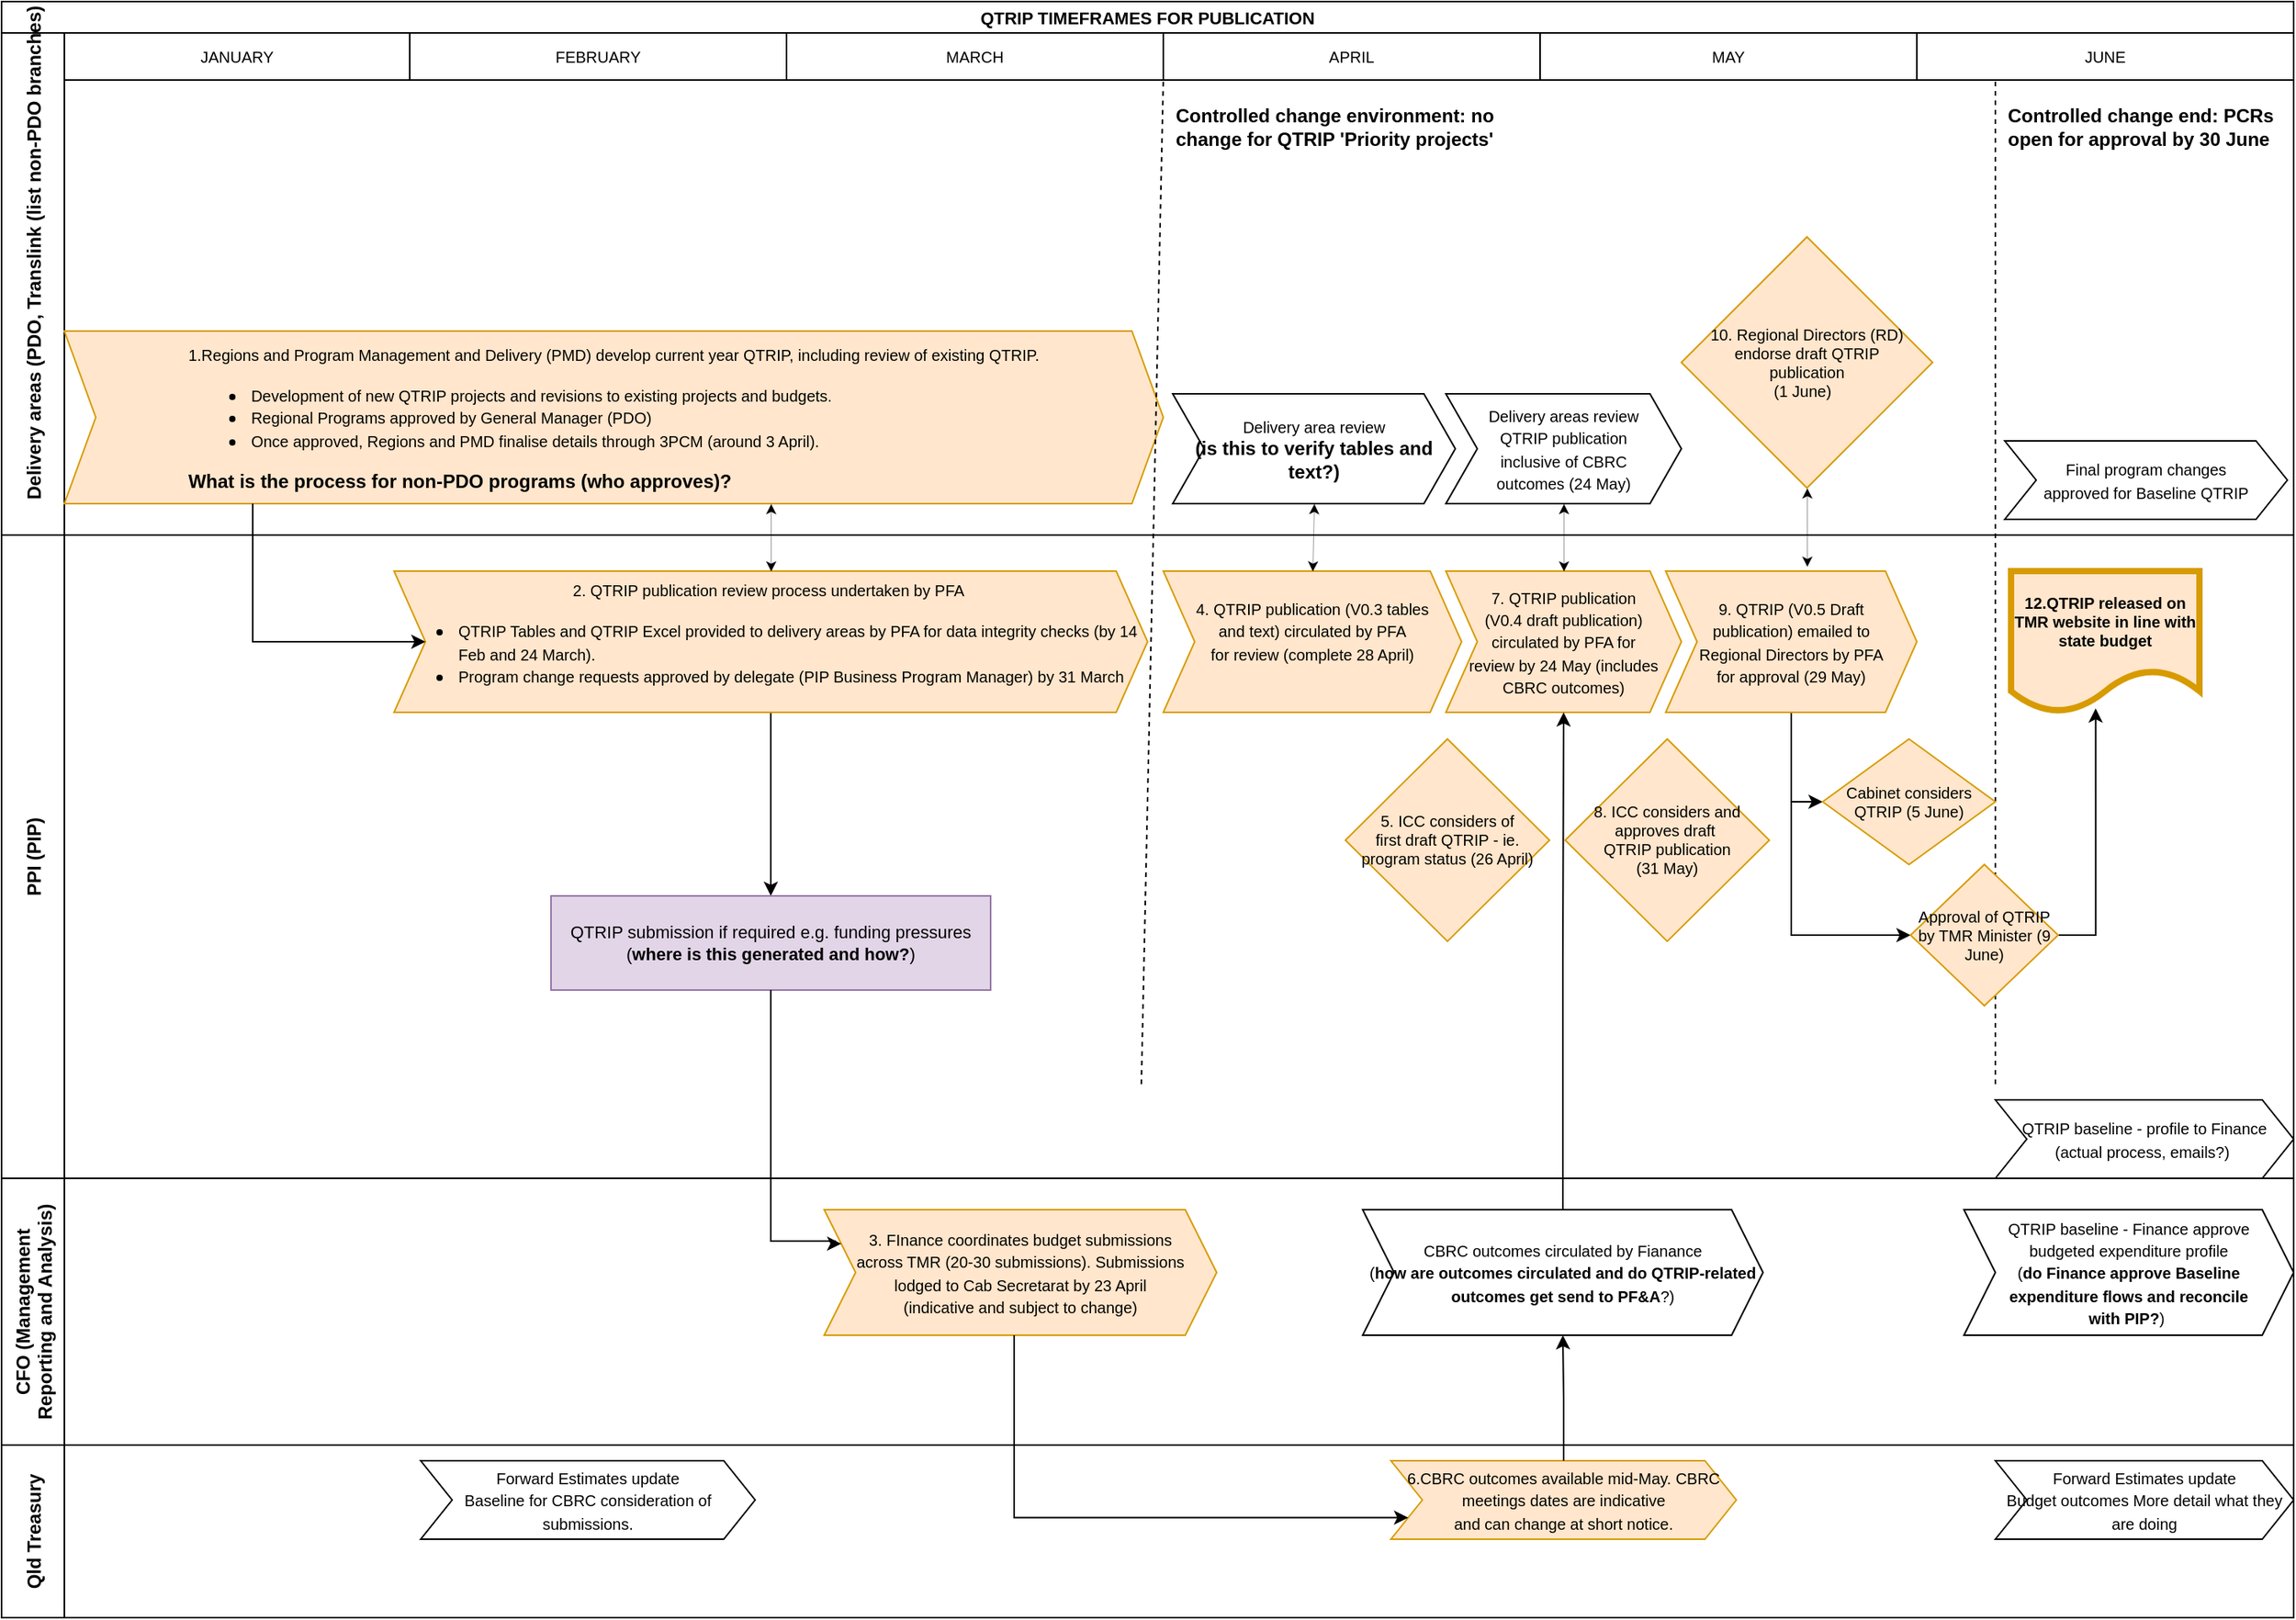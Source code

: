 <mxfile version="20.6.0" type="github" pages="3">
  <diagram id="lmJK-2yLrPPL_k1sbxFB" name="QTRIP">
    <mxGraphModel dx="1814" dy="866" grid="1" gridSize="10" guides="1" tooltips="1" connect="1" arrows="1" fold="1" page="1" pageScale="1" pageWidth="1654" pageHeight="1169" math="0" shadow="0">
      <root>
        <mxCell id="0" />
        <mxCell id="1" parent="0" />
        <mxCell id="1NMxPis9Ar9ZYOywmdkB-1" value="QTRIP TIMEFRAMES FOR PUBLICATION" style="swimlane;childLayout=stackLayout;resizeParent=1;resizeParentMax=0;horizontal=1;startSize=20;horizontalStack=0;fontSize=11;" parent="1" vertex="1">
          <mxGeometry x="124" y="100" width="1460" height="1030" as="geometry" />
        </mxCell>
        <mxCell id="1NMxPis9Ar9ZYOywmdkB-2" value="            Delivery areas (PDO, Translink (list non-PDO branches)" style="swimlane;startSize=40;horizontal=0;" parent="1NMxPis9Ar9ZYOywmdkB-1" vertex="1">
          <mxGeometry y="20" width="1460" height="320" as="geometry" />
        </mxCell>
        <mxCell id="1NMxPis9Ar9ZYOywmdkB-7" value="&lt;font style=&quot;font-size: 10px;&quot;&gt;Final program changes&lt;br&gt;approved for Baseline QTRIP&lt;/font&gt;" style="shape=step;perimeter=stepPerimeter;whiteSpace=wrap;html=1;fixedSize=1;" parent="1NMxPis9Ar9ZYOywmdkB-2" vertex="1">
          <mxGeometry x="1276" y="260" width="180" height="50" as="geometry" />
        </mxCell>
        <mxCell id="1NMxPis9Ar9ZYOywmdkB-36" value="JANUARY" style="rounded=0;whiteSpace=wrap;html=1;fontSize=10;" parent="1NMxPis9Ar9ZYOywmdkB-2" vertex="1">
          <mxGeometry x="40" width="220" height="30" as="geometry" />
        </mxCell>
        <mxCell id="1NMxPis9Ar9ZYOywmdkB-37" value="FEBRUARY" style="rounded=0;whiteSpace=wrap;html=1;fontSize=10;" parent="1NMxPis9Ar9ZYOywmdkB-2" vertex="1">
          <mxGeometry x="260" width="240" height="30" as="geometry" />
        </mxCell>
        <mxCell id="1NMxPis9Ar9ZYOywmdkB-38" value="MARCH" style="rounded=0;whiteSpace=wrap;html=1;fontSize=10;" parent="1NMxPis9Ar9ZYOywmdkB-2" vertex="1">
          <mxGeometry x="500" width="240" height="30" as="geometry" />
        </mxCell>
        <mxCell id="1NMxPis9Ar9ZYOywmdkB-39" value="APRIL" style="rounded=0;whiteSpace=wrap;html=1;fontSize=10;" parent="1NMxPis9Ar9ZYOywmdkB-2" vertex="1">
          <mxGeometry x="740" width="240" height="30" as="geometry" />
        </mxCell>
        <mxCell id="1NMxPis9Ar9ZYOywmdkB-40" value="MAY" style="rounded=0;whiteSpace=wrap;html=1;fontSize=10;" parent="1NMxPis9Ar9ZYOywmdkB-2" vertex="1">
          <mxGeometry x="980" width="240" height="30" as="geometry" />
        </mxCell>
        <mxCell id="1NMxPis9Ar9ZYOywmdkB-41" value="JUNE" style="rounded=0;whiteSpace=wrap;html=1;fontSize=10;" parent="1NMxPis9Ar9ZYOywmdkB-2" vertex="1">
          <mxGeometry x="1220" width="240" height="30" as="geometry" />
        </mxCell>
        <mxCell id="1NMxPis9Ar9ZYOywmdkB-46" value="10. Regional Directors (RD) endorse draft QTRIP&lt;br&gt;publication&lt;br&gt;(1 June)&amp;nbsp;&amp;nbsp;" style="rhombus;whiteSpace=wrap;html=1;fontSize=10;fillColor=#ffe6cc;strokeColor=#d79b00;" parent="1NMxPis9Ar9ZYOywmdkB-2" vertex="1">
          <mxGeometry x="1070" y="130" width="160" height="160" as="geometry" />
        </mxCell>
        <mxCell id="1NMxPis9Ar9ZYOywmdkB-76" value="&lt;span style=&quot;font-size: 10px;&quot;&gt;Delivery area review&lt;br&gt;&lt;/span&gt;&lt;b&gt;(is this to verify tables and text?)&lt;/b&gt;" style="shape=step;perimeter=stepPerimeter;whiteSpace=wrap;html=1;fixedSize=1;" parent="1NMxPis9Ar9ZYOywmdkB-2" vertex="1">
          <mxGeometry x="746" y="230" width="180" height="70" as="geometry" />
        </mxCell>
        <mxCell id="1NMxPis9Ar9ZYOywmdkB-80" value="&lt;span style=&quot;font-size: 10px;&quot;&gt;Delivery areas review&lt;br&gt;QTRIP publication&lt;br&gt;inclusive of CBRC&lt;br&gt;outcomes (24 May)&lt;/span&gt;" style="shape=step;perimeter=stepPerimeter;whiteSpace=wrap;html=1;fixedSize=1;" parent="1NMxPis9Ar9ZYOywmdkB-2" vertex="1">
          <mxGeometry x="920" y="230" width="150" height="70" as="geometry" />
        </mxCell>
        <mxCell id="1NMxPis9Ar9ZYOywmdkB-85" value="" style="endArrow=none;dashed=1;html=1;rounded=0;strokeWidth=1;fontSize=10;endSize=6;entryX=0;entryY=1;entryDx=0;entryDy=0;" parent="1NMxPis9Ar9ZYOywmdkB-2" edge="1">
          <mxGeometry width="50" height="50" relative="1" as="geometry">
            <mxPoint x="1270" y="670" as="sourcePoint" />
            <mxPoint x="1270" y="30" as="targetPoint" />
          </mxGeometry>
        </mxCell>
        <mxCell id="1NMxPis9Ar9ZYOywmdkB-98" value="Controlled change environment: no change for QTRIP &#39;Priority projects&#39;" style="text;html=1;strokeColor=none;fillColor=none;align=left;verticalAlign=middle;whiteSpace=wrap;rounded=0;fontSize=12;fontStyle=1" parent="1NMxPis9Ar9ZYOywmdkB-2" vertex="1">
          <mxGeometry x="746" y="40" width="214" height="40" as="geometry" />
        </mxCell>
        <mxCell id="1NMxPis9Ar9ZYOywmdkB-100" value="Controlled change end: PCRs open for approval by 30 June" style="text;html=1;strokeColor=none;fillColor=none;align=left;verticalAlign=middle;whiteSpace=wrap;rounded=0;fontSize=12;fontStyle=1" parent="1NMxPis9Ar9ZYOywmdkB-2" vertex="1">
          <mxGeometry x="1276" y="40" width="174" height="40" as="geometry" />
        </mxCell>
        <mxCell id="oTxpOXQzTmKI59_1Gvsa-10" value="&lt;span style=&quot;font-size: 10px;&quot;&gt;1.&lt;/span&gt;&lt;span style=&quot;font-size: 10px;&quot;&gt;Regions and Program Management and Delivery (PMD) d&lt;/span&gt;&lt;span style=&quot;font-size: 10px;&quot;&gt;evelop current year QTRIP, including&amp;nbsp;review of existing QTRIP.&lt;br&gt;&lt;/span&gt;&lt;div style=&quot;text-align: left;&quot;&gt;&lt;ul&gt;&lt;li&gt;&lt;span style=&quot;font-size: 10px;&quot;&gt;Development of new QTRIP projects and revisions to existing projects and budgets.&lt;/span&gt;&lt;/li&gt;&lt;li&gt;&lt;span style=&quot;font-size: 10px;&quot;&gt;Regional Programs approved by General Manager (PDO)&amp;nbsp;&lt;/span&gt;&lt;/li&gt;&lt;li&gt;&lt;span style=&quot;font-size: 10px;&quot;&gt;Once approved, Regions and PMD finalise details through 3PCM (around 3 April).&lt;/span&gt;&lt;/li&gt;&lt;/ul&gt;&lt;div&gt;&lt;b&gt;What is the process for non-PDO programs (who approves)?&lt;/b&gt;&lt;/div&gt;&lt;/div&gt;" style="shape=step;perimeter=stepPerimeter;whiteSpace=wrap;html=1;fixedSize=1;fillColor=#ffe6cc;strokeColor=#d79b00;" parent="1NMxPis9Ar9ZYOywmdkB-2" vertex="1">
          <mxGeometry x="40" y="190" width="700" height="110" as="geometry" />
        </mxCell>
        <mxCell id="1NMxPis9Ar9ZYOywmdkB-53" value="" style="endArrow=classic;startArrow=classic;html=1;rounded=0;strokeWidth=0.2;fontSize=10;endSize=6;entryX=0.5;entryY=1;entryDx=0;entryDy=0;" parent="1NMxPis9Ar9ZYOywmdkB-1" target="1NMxPis9Ar9ZYOywmdkB-46" edge="1">
          <mxGeometry width="50" height="50" relative="1" as="geometry">
            <mxPoint x="1150" y="360" as="sourcePoint" />
            <mxPoint x="1163" y="350" as="targetPoint" />
          </mxGeometry>
        </mxCell>
        <mxCell id="1NMxPis9Ar9ZYOywmdkB-3" value="PPI (PIP)" style="swimlane;startSize=40;horizontal=0;" parent="1NMxPis9Ar9ZYOywmdkB-1" vertex="1">
          <mxGeometry y="340" width="1460" height="410" as="geometry" />
        </mxCell>
        <mxCell id="1NMxPis9Ar9ZYOywmdkB-8" value="&lt;span style=&quot;font-size: 10px;&quot;&gt;QTRIP baseline - profile to Finance (actual process, emails?)&amp;nbsp;&lt;/span&gt;" style="shape=step;perimeter=stepPerimeter;whiteSpace=wrap;html=1;fixedSize=1;" parent="1NMxPis9Ar9ZYOywmdkB-3" vertex="1">
          <mxGeometry x="1270" y="360" width="190" height="50" as="geometry" />
        </mxCell>
        <mxCell id="1NMxPis9Ar9ZYOywmdkB-16" value="12.QTRIP released on TMR website in line with state budget" style="shape=document;whiteSpace=wrap;html=1;boundedLbl=1;fontSize=10;fillColor=#ffe6cc;strokeColor=#d79b00;fontStyle=1;strokeWidth=4;" parent="1NMxPis9Ar9ZYOywmdkB-3" vertex="1">
          <mxGeometry x="1280" y="23" width="120" height="90" as="geometry" />
        </mxCell>
        <mxCell id="1NMxPis9Ar9ZYOywmdkB-19" value="&lt;span style=&quot;font-size: 10px;&quot;&gt;7. QTRIP publication&lt;br&gt;(&lt;/span&gt;&lt;span style=&quot;font-size: 10px;&quot;&gt;V0.4 draft publication)&lt;/span&gt;&lt;span style=&quot;font-size: 10px;&quot;&gt;&lt;br&gt;circulated by PFA for&lt;br&gt;review by 24 May (includes CBRC outcomes)&lt;br&gt;&lt;/span&gt;" style="shape=step;perimeter=stepPerimeter;whiteSpace=wrap;html=1;fixedSize=1;fillColor=#ffe6cc;strokeColor=#d79b00;" parent="1NMxPis9Ar9ZYOywmdkB-3" vertex="1">
          <mxGeometry x="920" y="23" width="150" height="90" as="geometry" />
        </mxCell>
        <mxCell id="oTxpOXQzTmKI59_1Gvsa-21" style="edgeStyle=orthogonalEdgeStyle;rounded=0;orthogonalLoop=1;jettySize=auto;html=1;entryX=0;entryY=0.5;entryDx=0;entryDy=0;strokeWidth=1;fontFamily=Helvetica;fontSize=10;fontColor=#000000;" parent="1NMxPis9Ar9ZYOywmdkB-3" source="1NMxPis9Ar9ZYOywmdkB-50" target="1NMxPis9Ar9ZYOywmdkB-81" edge="1">
          <mxGeometry relative="1" as="geometry" />
        </mxCell>
        <mxCell id="UMWtJVkDgTL3G8nmxIHJ-2" style="edgeStyle=orthogonalEdgeStyle;rounded=0;orthogonalLoop=1;jettySize=auto;html=1;entryX=0;entryY=0.5;entryDx=0;entryDy=0;" edge="1" parent="1NMxPis9Ar9ZYOywmdkB-3" source="1NMxPis9Ar9ZYOywmdkB-50" target="UMWtJVkDgTL3G8nmxIHJ-1">
          <mxGeometry relative="1" as="geometry" />
        </mxCell>
        <mxCell id="1NMxPis9Ar9ZYOywmdkB-50" value="&lt;span style=&quot;font-size: 10px;&quot;&gt;9. QTRIP (V0.5 Draft&lt;br&gt;publication) emailed to&lt;br&gt;Regional Directors by PFA&lt;br&gt;for approval (29 May)&lt;br&gt;&lt;/span&gt;" style="shape=step;perimeter=stepPerimeter;whiteSpace=wrap;html=1;fixedSize=1;fillColor=#ffe6cc;strokeColor=#d79b00;" parent="1NMxPis9Ar9ZYOywmdkB-3" vertex="1">
          <mxGeometry x="1060" y="23" width="160" height="90" as="geometry" />
        </mxCell>
        <mxCell id="1NMxPis9Ar9ZYOywmdkB-52" value="8. ICC considers and approves draft&amp;nbsp;&lt;br&gt;QTRIP publication&lt;br&gt;(31 May)" style="rhombus;whiteSpace=wrap;html=1;fontSize=10;fillColor=#ffe6cc;strokeColor=#d79b00;" parent="1NMxPis9Ar9ZYOywmdkB-3" vertex="1">
          <mxGeometry x="996" y="130" width="130" height="128.92" as="geometry" />
        </mxCell>
        <mxCell id="1NMxPis9Ar9ZYOywmdkB-68" value="&lt;span style=&quot;font-size: 10px;&quot;&gt;4. QTRIP publication&amp;nbsp;&lt;/span&gt;&lt;span style=&quot;font-size: 10px;&quot;&gt;(V0.3 tables&lt;br&gt;and text)&amp;nbsp;&lt;/span&gt;&lt;span style=&quot;font-size: 10px;&quot;&gt;circulated&amp;nbsp;&lt;/span&gt;&lt;span style=&quot;font-size: 10px;&quot;&gt;by PFA&lt;/span&gt;&lt;span style=&quot;font-size: 10px;&quot;&gt;&lt;br&gt;for review (complete 28 April)&lt;br&gt;&lt;br&gt;&lt;/span&gt;" style="shape=step;perimeter=stepPerimeter;whiteSpace=wrap;html=1;fixedSize=1;fillColor=#ffe6cc;strokeColor=#d79b00;" parent="1NMxPis9Ar9ZYOywmdkB-3" vertex="1">
          <mxGeometry x="740" y="23" width="190" height="90" as="geometry" />
        </mxCell>
        <mxCell id="1NMxPis9Ar9ZYOywmdkB-69" value="5. ICC considers of&lt;br&gt;first draft QTRIP - ie. program status (26 April)" style="rhombus;whiteSpace=wrap;html=1;fontSize=10;fillColor=#ffe6cc;strokeColor=#d79b00;" parent="1NMxPis9Ar9ZYOywmdkB-3" vertex="1">
          <mxGeometry x="856" y="130" width="130" height="128.92" as="geometry" />
        </mxCell>
        <mxCell id="wJCfLTcxVVwtHicSg1OE-2" style="edgeStyle=orthogonalEdgeStyle;rounded=0;orthogonalLoop=1;jettySize=auto;html=1;" parent="1NMxPis9Ar9ZYOywmdkB-3" source="1NMxPis9Ar9ZYOywmdkB-75" target="wJCfLTcxVVwtHicSg1OE-1" edge="1">
          <mxGeometry relative="1" as="geometry" />
        </mxCell>
        <mxCell id="1NMxPis9Ar9ZYOywmdkB-75" value="&lt;span style=&quot;font-size: 10px;&quot;&gt;2. QTRIP publication review process undertaken by PFA&amp;nbsp;&lt;/span&gt;&lt;br&gt;&lt;div style=&quot;text-align: left;&quot;&gt;&lt;ul&gt;&lt;li&gt;&lt;span style=&quot;font-size: 10px;&quot;&gt;QTRIP Tables and QTRIP Excel provided to delivery areas by PFA for data integrity checks (by 14 Feb and 24 March).&lt;/span&gt;&lt;/li&gt;&lt;li&gt;&lt;span style=&quot;font-size: 10px;&quot;&gt;Program&amp;nbsp;change requests approved by delegate (PIP Business Program Manager) by 31 March&amp;nbsp;&lt;/span&gt;&lt;/li&gt;&lt;/ul&gt;&lt;/div&gt;" style="shape=step;perimeter=stepPerimeter;whiteSpace=wrap;html=1;fixedSize=1;fillColor=#ffe6cc;strokeColor=#d79b00;" parent="1NMxPis9Ar9ZYOywmdkB-3" vertex="1">
          <mxGeometry x="250" y="23" width="480" height="90" as="geometry" />
        </mxCell>
        <mxCell id="1NMxPis9Ar9ZYOywmdkB-81" value="Cabinet considers QTRIP (5 June)" style="rhombus;whiteSpace=wrap;html=1;fontSize=10;fillColor=#ffe6cc;strokeColor=#d79b00;" parent="1NMxPis9Ar9ZYOywmdkB-3" vertex="1">
          <mxGeometry x="1160" y="130" width="110" height="80" as="geometry" />
        </mxCell>
        <mxCell id="wJCfLTcxVVwtHicSg1OE-1" value="QTRIP submission if required e.g. funding pressures (&lt;b style=&quot;font-size: 11px;&quot;&gt;where is this generated and how?&lt;/b&gt;)" style="rounded=0;whiteSpace=wrap;html=1;fillColor=#e1d5e7;strokeColor=#9673a6;fontSize=11;" parent="1NMxPis9Ar9ZYOywmdkB-3" vertex="1">
          <mxGeometry x="350" y="230" width="280" height="60" as="geometry" />
        </mxCell>
        <mxCell id="UMWtJVkDgTL3G8nmxIHJ-10" style="edgeStyle=orthogonalEdgeStyle;rounded=0;orthogonalLoop=1;jettySize=auto;html=1;entryX=0.449;entryY=0.972;entryDx=0;entryDy=0;entryPerimeter=0;" edge="1" parent="1NMxPis9Ar9ZYOywmdkB-3" source="UMWtJVkDgTL3G8nmxIHJ-1" target="1NMxPis9Ar9ZYOywmdkB-16">
          <mxGeometry relative="1" as="geometry">
            <Array as="points">
              <mxPoint x="1334" y="255" />
            </Array>
          </mxGeometry>
        </mxCell>
        <mxCell id="UMWtJVkDgTL3G8nmxIHJ-1" value="Approval of QTRIP by TMR Minister (9 June)" style="rhombus;whiteSpace=wrap;html=1;fontSize=10;fillColor=#ffe6cc;strokeColor=#d79b00;" vertex="1" parent="1NMxPis9Ar9ZYOywmdkB-3">
          <mxGeometry x="1216" y="210" width="94" height="90" as="geometry" />
        </mxCell>
        <mxCell id="1NMxPis9Ar9ZYOywmdkB-4" value="CFO (Management&#xa;Reporting and Analysis)" style="swimlane;startSize=40;horizontal=0;" parent="1NMxPis9Ar9ZYOywmdkB-1" vertex="1">
          <mxGeometry y="750" width="1460" height="170" as="geometry" />
        </mxCell>
        <mxCell id="1NMxPis9Ar9ZYOywmdkB-10" value="&lt;font style=&quot;font-size: 10px;&quot;&gt;QTRIP baseline - Finance approve&lt;br&gt;budgeted expenditure profile&lt;br&gt;(&lt;b&gt;do Finance approve Baseline&lt;br&gt;expenditure flows and reconcile&lt;br&gt;with PIP?&lt;/b&gt;)&amp;nbsp;&lt;/font&gt;" style="shape=step;perimeter=stepPerimeter;whiteSpace=wrap;html=1;fixedSize=1;" parent="1NMxPis9Ar9ZYOywmdkB-4" vertex="1">
          <mxGeometry x="1250" y="20" width="210" height="80" as="geometry" />
        </mxCell>
        <mxCell id="1NMxPis9Ar9ZYOywmdkB-60" value="&lt;span style=&quot;font-size: 10px;&quot;&gt;CBRC outcomes circulated by Fianance&lt;br&gt;(&lt;b&gt;how are outcomes circulated and do QTRIP-related outcomes get send to PF&amp;amp;A&lt;/b&gt;?)&lt;br&gt;&lt;/span&gt;" style="shape=step;perimeter=stepPerimeter;whiteSpace=wrap;html=1;fixedSize=1;" parent="1NMxPis9Ar9ZYOywmdkB-4" vertex="1">
          <mxGeometry x="867" y="20" width="255" height="80" as="geometry" />
        </mxCell>
        <mxCell id="1NMxPis9Ar9ZYOywmdkB-73" value="&lt;span style=&quot;font-size: 10px;&quot;&gt;3. FInance coordinates budget submissions&lt;br&gt;across TMR (20-30 submissions). Submissions&lt;br&gt;lodged to Cab Secretarat by 23 April&lt;br&gt;(indicative and subject to change)&lt;br&gt;&lt;/span&gt;" style="shape=step;perimeter=stepPerimeter;whiteSpace=wrap;html=1;fixedSize=1;fillColor=#ffe6cc;strokeColor=#d79b00;" parent="1NMxPis9Ar9ZYOywmdkB-4" vertex="1">
          <mxGeometry x="524" y="20" width="250" height="80" as="geometry" />
        </mxCell>
        <mxCell id="1NMxPis9Ar9ZYOywmdkB-5" value="Qld Treasury" style="swimlane;startSize=40;horizontal=0;" parent="1NMxPis9Ar9ZYOywmdkB-1" vertex="1">
          <mxGeometry y="920" width="1460" height="110" as="geometry" />
        </mxCell>
        <mxCell id="oTxpOXQzTmKI59_1Gvsa-1" value="&lt;span style=&quot;font-size: 10px;&quot;&gt;Forward Estim&lt;/span&gt;&lt;font style=&quot;font-size: 10px;&quot;&gt;ates update&lt;br&gt;&lt;span style=&quot;text-align: left; background-color: rgb(255, 255, 255);&quot;&gt;Baseline for CBRC consideration of submissions.&lt;/span&gt;&lt;/font&gt;&lt;span style=&quot;font-size: 10px;&quot;&gt;&lt;br&gt;&lt;/span&gt;" style="shape=step;perimeter=stepPerimeter;whiteSpace=wrap;html=1;fixedSize=1;" parent="1NMxPis9Ar9ZYOywmdkB-5" vertex="1">
          <mxGeometry x="267" y="10" width="213" height="50" as="geometry" />
        </mxCell>
        <mxCell id="oTxpOXQzTmKI59_1Gvsa-2" value="&lt;span style=&quot;font-size: 10px;&quot;&gt;6.CBRC outcomes available mid-May. CBRC meetings dates are indicative&lt;br&gt;and can change at short notice.&lt;/span&gt;" style="shape=step;perimeter=stepPerimeter;whiteSpace=wrap;html=1;fixedSize=1;fillColor=#ffe6cc;strokeColor=#d79b00;" parent="1NMxPis9Ar9ZYOywmdkB-5" vertex="1">
          <mxGeometry x="885" y="10" width="220" height="50" as="geometry" />
        </mxCell>
        <mxCell id="oTxpOXQzTmKI59_1Gvsa-6" value="&lt;span style=&quot;font-size: 10px;&quot;&gt;Forward Estim&lt;/span&gt;&lt;font style=&quot;font-size: 10px;&quot;&gt;ates update&lt;br&gt;&lt;/font&gt;&lt;span style=&quot;font-size: 10px;&quot;&gt;Budget outcomes&amp;nbsp;&lt;/span&gt;&lt;span style=&quot;font-size: 10px;&quot;&gt;More detail what they are doing&lt;/span&gt;&lt;span style=&quot;font-size: 10px;&quot;&gt;&lt;br&gt;&lt;/span&gt;" style="shape=step;perimeter=stepPerimeter;whiteSpace=wrap;html=1;fixedSize=1;" parent="1NMxPis9Ar9ZYOywmdkB-5" vertex="1">
          <mxGeometry x="1270" y="10" width="190" height="50" as="geometry" />
        </mxCell>
        <mxCell id="1NMxPis9Ar9ZYOywmdkB-63" style="edgeStyle=orthogonalEdgeStyle;rounded=0;orthogonalLoop=1;jettySize=auto;html=1;strokeWidth=1;fontSize=10;endSize=6;entryX=0.5;entryY=1;entryDx=0;entryDy=0;" parent="1NMxPis9Ar9ZYOywmdkB-1" source="1NMxPis9Ar9ZYOywmdkB-60" target="1NMxPis9Ar9ZYOywmdkB-19" edge="1">
          <mxGeometry relative="1" as="geometry">
            <mxPoint x="975" y="469" as="targetPoint" />
          </mxGeometry>
        </mxCell>
        <mxCell id="1NMxPis9Ar9ZYOywmdkB-88" value="" style="endArrow=classic;startArrow=classic;html=1;rounded=0;strokeWidth=0.2;fontSize=10;endSize=6;entryX=0.5;entryY=1;entryDx=0;entryDy=0;exitX=0.5;exitY=0;exitDx=0;exitDy=0;" parent="1NMxPis9Ar9ZYOywmdkB-1" source="1NMxPis9Ar9ZYOywmdkB-75" edge="1">
          <mxGeometry width="50" height="50" relative="1" as="geometry">
            <mxPoint x="590" y="400" as="sourcePoint" />
            <mxPoint x="490" y="320" as="targetPoint" />
          </mxGeometry>
        </mxCell>
        <mxCell id="1NMxPis9Ar9ZYOywmdkB-89" value="" style="endArrow=classic;startArrow=classic;html=1;rounded=0;strokeWidth=0.2;fontSize=10;endSize=6;entryX=0.5;entryY=1;entryDx=0;entryDy=0;exitX=0.5;exitY=0;exitDx=0;exitDy=0;" parent="1NMxPis9Ar9ZYOywmdkB-1" source="1NMxPis9Ar9ZYOywmdkB-68" target="1NMxPis9Ar9ZYOywmdkB-76" edge="1">
          <mxGeometry width="50" height="50" relative="1" as="geometry">
            <mxPoint x="580" y="420" as="sourcePoint" />
            <mxPoint x="630" y="370" as="targetPoint" />
          </mxGeometry>
        </mxCell>
        <mxCell id="1NMxPis9Ar9ZYOywmdkB-90" value="" style="endArrow=classic;startArrow=classic;html=1;rounded=0;strokeWidth=0.2;fontSize=10;endSize=6;entryX=0.5;entryY=1;entryDx=0;entryDy=0;exitX=0.5;exitY=0;exitDx=0;exitDy=0;" parent="1NMxPis9Ar9ZYOywmdkB-1" source="1NMxPis9Ar9ZYOywmdkB-19" target="1NMxPis9Ar9ZYOywmdkB-80" edge="1">
          <mxGeometry width="50" height="50" relative="1" as="geometry">
            <mxPoint x="580" y="420" as="sourcePoint" />
            <mxPoint x="630" y="370" as="targetPoint" />
          </mxGeometry>
        </mxCell>
        <mxCell id="oTxpOXQzTmKI59_1Gvsa-8" style="edgeStyle=orthogonalEdgeStyle;rounded=0;orthogonalLoop=1;jettySize=auto;html=1;entryX=0;entryY=0.75;entryDx=0;entryDy=0;fontFamily=Helvetica;fontSize=10;fontColor=#000000;" parent="1NMxPis9Ar9ZYOywmdkB-1" source="1NMxPis9Ar9ZYOywmdkB-73" target="oTxpOXQzTmKI59_1Gvsa-2" edge="1">
          <mxGeometry relative="1" as="geometry">
            <Array as="points">
              <mxPoint x="645" y="966" />
            </Array>
          </mxGeometry>
        </mxCell>
        <mxCell id="oTxpOXQzTmKI59_1Gvsa-9" style="edgeStyle=orthogonalEdgeStyle;rounded=0;orthogonalLoop=1;jettySize=auto;html=1;entryX=0.5;entryY=1;entryDx=0;entryDy=0;fontFamily=Helvetica;fontSize=10;fontColor=#000000;" parent="1NMxPis9Ar9ZYOywmdkB-1" source="oTxpOXQzTmKI59_1Gvsa-2" target="1NMxPis9Ar9ZYOywmdkB-60" edge="1">
          <mxGeometry relative="1" as="geometry" />
        </mxCell>
        <mxCell id="oTxpOXQzTmKI59_1Gvsa-14" style="edgeStyle=orthogonalEdgeStyle;rounded=0;orthogonalLoop=1;jettySize=auto;html=1;entryX=0;entryY=0.5;entryDx=0;entryDy=0;fontFamily=Helvetica;fontSize=10;fontColor=#000000;" parent="1NMxPis9Ar9ZYOywmdkB-1" source="oTxpOXQzTmKI59_1Gvsa-10" target="1NMxPis9Ar9ZYOywmdkB-75" edge="1">
          <mxGeometry relative="1" as="geometry">
            <Array as="points">
              <mxPoint x="160" y="408" />
            </Array>
          </mxGeometry>
        </mxCell>
        <mxCell id="wJCfLTcxVVwtHicSg1OE-3" style="edgeStyle=orthogonalEdgeStyle;rounded=0;orthogonalLoop=1;jettySize=auto;html=1;entryX=0;entryY=0.25;entryDx=0;entryDy=0;" parent="1NMxPis9Ar9ZYOywmdkB-1" source="wJCfLTcxVVwtHicSg1OE-1" target="1NMxPis9Ar9ZYOywmdkB-73" edge="1">
          <mxGeometry relative="1" as="geometry">
            <Array as="points">
              <mxPoint x="490" y="790" />
              <mxPoint x="531" y="790" />
              <mxPoint x="531" y="792" />
            </Array>
          </mxGeometry>
        </mxCell>
        <mxCell id="1NMxPis9Ar9ZYOywmdkB-84" value="" style="endArrow=none;dashed=1;html=1;rounded=0;strokeWidth=1;fontSize=10;endSize=6;entryX=0;entryY=1;entryDx=0;entryDy=0;" parent="1" target="1NMxPis9Ar9ZYOywmdkB-39" edge="1">
          <mxGeometry width="50" height="50" relative="1" as="geometry">
            <mxPoint x="850" y="790" as="sourcePoint" />
            <mxPoint x="830" y="450" as="targetPoint" />
          </mxGeometry>
        </mxCell>
      </root>
    </mxGraphModel>
  </diagram>
  <diagram id="vq0Zf7JVb8oz-WsY0t5Z" name="Financial process">
    <mxGraphModel dx="1405" dy="838" grid="1" gridSize="10" guides="1" tooltips="1" connect="1" arrows="1" fold="1" page="1" pageScale="1" pageWidth="1654" pageHeight="1169" math="0" shadow="0">
      <root>
        <mxCell id="0" />
        <mxCell id="1" parent="0" />
        <mxCell id="NMHns9GoFDPjdKpNw9aY-1" value="TMR REVENUE AND FUNDING FLOWS" style="swimlane;childLayout=stackLayout;resizeParent=1;resizeParentMax=0;horizontal=1;startSize=20;horizontalStack=0;strokeWidth=1;" parent="1" vertex="1">
          <mxGeometry x="120" y="30" width="1250" height="720" as="geometry" />
        </mxCell>
        <mxCell id="kgao66b1QHwsTAKo6r0Z-43" style="edgeStyle=orthogonalEdgeStyle;rounded=0;orthogonalLoop=1;jettySize=auto;html=1;entryX=0.5;entryY=0;entryDx=0;entryDy=0;fontFamily=Helvetica;fontSize=12;" parent="NMHns9GoFDPjdKpNw9aY-1" source="kgao66b1QHwsTAKo6r0Z-7" target="kgao66b1QHwsTAKo6r0Z-9" edge="1">
          <mxGeometry relative="1" as="geometry" />
        </mxCell>
        <mxCell id="kgao66b1QHwsTAKo6r0Z-40" style="edgeStyle=orthogonalEdgeStyle;rounded=0;orthogonalLoop=1;jettySize=auto;html=1;entryX=0.5;entryY=0;entryDx=0;entryDy=0;fontFamily=Helvetica;fontSize=12;" parent="NMHns9GoFDPjdKpNw9aY-1" source="kgao66b1QHwsTAKo6r0Z-2" target="kgao66b1QHwsTAKo6r0Z-5" edge="1">
          <mxGeometry relative="1" as="geometry" />
        </mxCell>
        <mxCell id="NMHns9GoFDPjdKpNw9aY-2" value="Qld Government&#xa; (QT)" style="swimlane;startSize=40;horizontal=0;strokeWidth=1;" parent="NMHns9GoFDPjdKpNw9aY-1" vertex="1">
          <mxGeometry y="20" width="1250" height="240" as="geometry" />
        </mxCell>
        <mxCell id="kgao66b1QHwsTAKo6r0Z-2" value="Tridata forward&lt;br&gt;estimate update" style="shape=parallelogram;perimeter=parallelogramPerimeter;whiteSpace=wrap;html=1;fixedSize=1;strokeWidth=1;" parent="NMHns9GoFDPjdKpNw9aY-2" vertex="1">
          <mxGeometry x="640" y="170" width="160" height="60" as="geometry" />
        </mxCell>
        <mxCell id="kgao66b1QHwsTAKo6r0Z-29" value="" style="shape=curlyBracket;whiteSpace=wrap;html=1;rounded=1;flipH=1;strokeWidth=1;rotation=-180;" parent="NMHns9GoFDPjdKpNw9aY-2" vertex="1">
          <mxGeometry x="830" y="50" width="20" height="180" as="geometry" />
        </mxCell>
        <mxCell id="kgao66b1QHwsTAKo6r0Z-39" style="edgeStyle=orthogonalEdgeStyle;rounded=0;orthogonalLoop=1;jettySize=auto;html=1;entryX=0.5;entryY=0;entryDx=0;entryDy=0;fontFamily=Helvetica;fontSize=12;" parent="NMHns9GoFDPjdKpNw9aY-2" source="kgao66b1QHwsTAKo6r0Z-31" target="kgao66b1QHwsTAKo6r0Z-2" edge="1">
          <mxGeometry relative="1" as="geometry" />
        </mxCell>
        <mxCell id="kgao66b1QHwsTAKo6r0Z-31" value="CBRC&lt;br&gt;outcomes" style="rhombus;whiteSpace=wrap;html=1;strokeWidth=1;" parent="NMHns9GoFDPjdKpNw9aY-2" vertex="1">
          <mxGeometry x="655" y="40" width="130" height="100" as="geometry" />
        </mxCell>
        <mxCell id="kgao66b1QHwsTAKo6r0Z-33" value="&lt;ul&gt;&lt;li&gt;&lt;span&gt;Adjustments to departmental funding allocations can only be made by CBRC based on departmental submissions.&amp;nbsp;&lt;/span&gt;&lt;/li&gt;&lt;li&gt;&lt;span style=&quot;background-color: initial;&quot;&gt;All capital and operating funding adjustments are then&lt;br&gt;reflected in Tridata (&lt;/span&gt;Queensland Treasury&#39;s WoG budget and reporting system) during Forward Estimates (FE) updates.&lt;/li&gt;&lt;li&gt;&lt;span style=&quot;color: rgb(51, 51, 51); background-color: rgb(251, 251, 251);&quot;&gt;TMR has three major budget rounds each financial year that correlate to Queensland Treasury FE updates of July, October and February. These are referred to as budget versions 1, 2 and 3.&lt;/span&gt;&lt;/li&gt;&lt;/ul&gt;&lt;p class=&quot;MsoNormal&quot;&gt;&lt;/p&gt;" style="text;html=1;strokeColor=none;fillColor=none;align=left;verticalAlign=top;whiteSpace=wrap;rounded=0;strokeWidth=1;" parent="NMHns9GoFDPjdKpNw9aY-2" vertex="1">
          <mxGeometry x="830" y="50" width="360" height="170" as="geometry" />
        </mxCell>
        <mxCell id="kgao66b1QHwsTAKo6r0Z-53" value="Queensland Treasury &lt;br&gt;consolidated fund" style="shape=parallelogram;perimeter=parallelogramPerimeter;whiteSpace=wrap;html=1;fixedSize=1;strokeWidth=1;fontFamily=Helvetica;fontSize=12;" parent="NMHns9GoFDPjdKpNw9aY-2" vertex="1">
          <mxGeometry x="70" y="82.5" width="210" height="75" as="geometry" />
        </mxCell>
        <mxCell id="kgao66b1QHwsTAKo6r0Z-64" value="&lt;h1&gt;REVENUE FLOWS&lt;/h1&gt;" style="text;html=1;strokeColor=none;fillColor=none;spacing=5;spacingTop=-20;whiteSpace=wrap;overflow=hidden;rounded=0;strokeWidth=1;fontFamily=Helvetica;fontSize=12;" parent="NMHns9GoFDPjdKpNw9aY-2" vertex="1">
          <mxGeometry x="210" y="6" width="220" height="50" as="geometry" />
        </mxCell>
        <mxCell id="kgao66b1QHwsTAKo6r0Z-65" value="&lt;h1&gt;FUNDING FLOWS&lt;/h1&gt;" style="text;html=1;strokeColor=none;fillColor=none;spacing=5;spacingTop=-20;whiteSpace=wrap;overflow=hidden;rounded=0;strokeWidth=1;fontFamily=Helvetica;fontSize=12;" parent="NMHns9GoFDPjdKpNw9aY-2" vertex="1">
          <mxGeometry x="790" y="6" width="220" height="50" as="geometry" />
        </mxCell>
        <mxCell id="R0BcNBtTmBV-_6BC8CI2-14" value="Weekly remittance to Queensland Treasury" style="rounded=0;whiteSpace=wrap;html=1;strokeWidth=1;" parent="NMHns9GoFDPjdKpNw9aY-2" vertex="1">
          <mxGeometry x="110" y="200" width="133.33" height="40" as="geometry" />
        </mxCell>
        <mxCell id="ZucL_8auy1gbdfvtZyR6-1" value="&lt;span style=&quot;background-color: initial;&quot;&gt;TMR retains 81.44% of registration revenue, reflected in its funding envelope.&lt;/span&gt;" style="text;html=1;align=left;verticalAlign=middle;whiteSpace=wrap;rounded=0;fontSize=11;fillColor=#f8cecc;strokeColor=#b85450;" parent="NMHns9GoFDPjdKpNw9aY-2" vertex="1">
          <mxGeometry x="480" y="140" width="100" height="90" as="geometry" />
        </mxCell>
        <mxCell id="NMHns9GoFDPjdKpNw9aY-5" style="edgeStyle=orthogonalEdgeStyle;rounded=0;orthogonalLoop=1;jettySize=auto;html=1;exitX=0.5;exitY=0;exitDx=0;exitDy=0;entryX=0.5;entryY=1;entryDx=0;entryDy=0;" parent="NMHns9GoFDPjdKpNw9aY-1" source="NMHns9GoFDPjdKpNw9aY-3" target="NMHns9GoFDPjdKpNw9aY-2" edge="1">
          <mxGeometry relative="1" as="geometry" />
        </mxCell>
        <mxCell id="NMHns9GoFDPjdKpNw9aY-3" value="TMR&#xa; (Finance and Procurement)" style="swimlane;startSize=40;horizontal=0;strokeWidth=1;" parent="NMHns9GoFDPjdKpNw9aY-1" vertex="1">
          <mxGeometry y="260" width="1250" height="220" as="geometry" />
        </mxCell>
        <mxCell id="kgao66b1QHwsTAKo6r0Z-41" style="edgeStyle=orthogonalEdgeStyle;rounded=0;orthogonalLoop=1;jettySize=auto;html=1;entryX=0.5;entryY=0;entryDx=0;entryDy=0;fontFamily=Helvetica;fontSize=12;" parent="NMHns9GoFDPjdKpNw9aY-3" source="kgao66b1QHwsTAKo6r0Z-5" target="kgao66b1QHwsTAKo6r0Z-7" edge="1">
          <mxGeometry relative="1" as="geometry" />
        </mxCell>
        <mxCell id="kgao66b1QHwsTAKo6r0Z-5" value="TMR funding envelop reconciliation with CBRC funding outcomes" style="rounded=0;whiteSpace=wrap;html=1;strokeWidth=1;" parent="NMHns9GoFDPjdKpNw9aY-3" vertex="1">
          <mxGeometry x="620" y="50" width="200" height="60" as="geometry" />
        </mxCell>
        <mxCell id="kgao66b1QHwsTAKo6r0Z-7" value="Budget and Financial Planning update allocation files to match TRIDATA" style="shape=parallelogram;perimeter=parallelogramPerimeter;whiteSpace=wrap;html=1;fixedSize=1;strokeWidth=1;" parent="NMHns9GoFDPjdKpNw9aY-3" vertex="1">
          <mxGeometry x="620" y="150" width="200" height="60" as="geometry" />
        </mxCell>
        <mxCell id="kgao66b1QHwsTAKo6r0Z-34" value="" style="shape=curlyBracket;whiteSpace=wrap;html=1;rounded=1;flipH=1;strokeWidth=1;rotation=-180;" parent="NMHns9GoFDPjdKpNw9aY-3" vertex="1">
          <mxGeometry x="830" y="30" width="20" height="180" as="geometry" />
        </mxCell>
        <mxCell id="kgao66b1QHwsTAKo6r0Z-36" value="&lt;ul&gt;&lt;li&gt;Financial Planning and Analysis (FPA) in TMR reflects CBRC funding decisions across branch-level funding envelops in Allocation Files (spreadsheets).&amp;nbsp;&lt;/li&gt;&lt;li&gt;&lt;span style=&quot;line-height: 107%;&quot;&gt;&lt;font style=&quot;font-size: 12px;&quot;&gt;At the end of the financial year, Financial Performance and Systems complete Carryover (July) - a process for adjustments required to the following year’s budget.&lt;/font&gt;&lt;/span&gt;&lt;/li&gt;&lt;li&gt;&lt;b&gt;How does QTRIP funding in allocation files get reflected in 3PCM for QTRIP &lt;/b&gt;(&lt;b&gt;do Finance send to PF&amp;amp;A who reconcile in 3PCM)?&lt;/b&gt;&lt;/li&gt;&lt;li&gt;&lt;b&gt;How does non-QTRIP funding in allocation files get reflected in Branch budgets (do Finance send to branch finance areas to reconcile in SAP?)&lt;/b&gt;&lt;/li&gt;&lt;/ul&gt;&lt;p class=&quot;MsoNormal&quot;&gt;&lt;/p&gt;" style="text;html=1;strokeColor=none;fillColor=none;align=left;verticalAlign=top;whiteSpace=wrap;rounded=0;strokeWidth=1;" parent="NMHns9GoFDPjdKpNw9aY-3" vertex="1">
          <mxGeometry x="830" y="10" width="378.95" height="200" as="geometry" />
        </mxCell>
        <mxCell id="kgao66b1QHwsTAKo6r0Z-55" value="Fortnightly cash injection&lt;br&gt;reflected in allocation files&lt;br&gt;by Budget and Financial Planning" style="shape=parallelogram;perimeter=parallelogramPerimeter;whiteSpace=wrap;html=1;fixedSize=1;strokeWidth=1;fontFamily=Helvetica;fontSize=12;" parent="NMHns9GoFDPjdKpNw9aY-3" vertex="1">
          <mxGeometry x="310" y="60" width="250" height="60" as="geometry" />
        </mxCell>
        <mxCell id="kgao66b1QHwsTAKo6r0Z-25" value="" style="endArrow=none;dashed=1;html=1;rounded=0;" parent="NMHns9GoFDPjdKpNw9aY-3" edge="1">
          <mxGeometry y="20" width="50" height="50" relative="1" as="geometry">
            <mxPoint x="600" y="460" as="sourcePoint" />
            <mxPoint x="600" y="-245" as="targetPoint" />
          </mxGeometry>
        </mxCell>
        <mxCell id="R0BcNBtTmBV-_6BC8CI2-1" value="Cash and Banking team reconcile SAP with general ledger" style="rounded=0;whiteSpace=wrap;html=1;strokeWidth=1;" parent="NMHns9GoFDPjdKpNw9aY-3" vertex="1">
          <mxGeometry x="75" y="120" width="200" height="60" as="geometry" />
        </mxCell>
        <mxCell id="R0BcNBtTmBV-_6BC8CI2-66" value="LTSR Finance&lt;br&gt;remitance of&amp;nbsp; heavy vehicle regulator fee" style="rounded=0;whiteSpace=wrap;html=1;fontSize=11;" parent="NMHns9GoFDPjdKpNw9aY-3" vertex="1">
          <mxGeometry x="50" y="30" width="90" height="60" as="geometry" />
        </mxCell>
        <mxCell id="R0BcNBtTmBV-_6BC8CI2-70" style="edgeStyle=orthogonalEdgeStyle;rounded=0;orthogonalLoop=1;jettySize=auto;html=1;strokeColor=#000000;fontSize=11;fontColor=#CC0000;" parent="NMHns9GoFDPjdKpNw9aY-3" edge="1">
          <mxGeometry relative="1" as="geometry">
            <mxPoint x="140" y="60" as="targetPoint" />
            <mxPoint x="170" y="60" as="sourcePoint" />
          </mxGeometry>
        </mxCell>
        <mxCell id="NMHns9GoFDPjdKpNw9aY-4" value="TMR Branches" style="swimlane;startSize=40;horizontal=0;strokeWidth=1;" parent="NMHns9GoFDPjdKpNw9aY-1" vertex="1">
          <mxGeometry y="480" width="1250" height="240" as="geometry" />
        </mxCell>
        <mxCell id="kgao66b1QHwsTAKo6r0Z-12" value="Expenditure recorded&lt;br&gt;in SAP" style="shape=parallelogram;perimeter=parallelogramPerimeter;whiteSpace=wrap;html=1;fixedSize=1;strokeWidth=1;" parent="NMHns9GoFDPjdKpNw9aY-4" vertex="1">
          <mxGeometry x="645" y="150" width="150" height="60" as="geometry" />
        </mxCell>
        <mxCell id="kgao66b1QHwsTAKo6r0Z-46" style="edgeStyle=orthogonalEdgeStyle;rounded=0;orthogonalLoop=1;jettySize=auto;html=1;entryX=0.5;entryY=0;entryDx=0;entryDy=0;fontFamily=Helvetica;fontSize=12;" parent="NMHns9GoFDPjdKpNw9aY-4" source="kgao66b1QHwsTAKo6r0Z-9" target="kgao66b1QHwsTAKo6r0Z-12" edge="1">
          <mxGeometry relative="1" as="geometry" />
        </mxCell>
        <mxCell id="kgao66b1QHwsTAKo6r0Z-9" value="Program Funding and Analysis reconciles approved allocations to QTRIP funding in 3PCM. Branch Finance reconcile branch budgets." style="rounded=0;whiteSpace=wrap;html=1;strokeWidth=1;" parent="NMHns9GoFDPjdKpNw9aY-4" vertex="1">
          <mxGeometry x="620" y="50" width="200" height="70" as="geometry" />
        </mxCell>
        <mxCell id="kgao66b1QHwsTAKo6r0Z-37" value="&lt;ul style=&quot;&quot;&gt;&lt;li&gt;&lt;span style=&quot;background-color: initial;&quot;&gt;&lt;b&gt;QTRIP project funding and planned expenditure is reflected in 3PCM and recorded in SAP when expenditure is incurred based on project codes and cost centre numbers (BAU reflected in SAP based on cost centre numbers).&amp;nbsp; (Does SAP record QTRIIP expenditure based on project codes that align with 3PCM planned expenditure?)&lt;/b&gt;&lt;/span&gt;&lt;/li&gt;&lt;li&gt;&lt;span style=&quot;background-color: initial;&quot;&gt;Budgets are updated to reflect the current&amp;nbsp;&lt;/span&gt;funding allocations and expected timing of expenditure during Budget rounds. Dates are communicated through FP&amp;amp;A Key Account Managers (KAMs)&lt;/li&gt;&lt;li&gt;SAP is the source of truth for budgets and reporting. Branch&lt;br&gt;budgets must reconcile to their allocation files for revenue, expenses, depreciation, special funding and capital.&lt;/li&gt;&lt;/ul&gt;&lt;p class=&quot;MsoNormal&quot;&gt;&lt;/p&gt;" style="text;html=1;strokeColor=none;fillColor=none;align=left;verticalAlign=top;whiteSpace=wrap;rounded=0;strokeWidth=1;" parent="NMHns9GoFDPjdKpNw9aY-4" vertex="1">
          <mxGeometry x="830" y="30" width="400" height="180" as="geometry" />
        </mxCell>
        <mxCell id="kgao66b1QHwsTAKo6r0Z-38" value="" style="shape=curlyBracket;whiteSpace=wrap;html=1;rounded=1;flipH=1;strokeWidth=1;rotation=-180;" parent="NMHns9GoFDPjdKpNw9aY-4" vertex="1">
          <mxGeometry x="830" y="40" width="20" height="180" as="geometry" />
        </mxCell>
        <mxCell id="kgao66b1QHwsTAKo6r0Z-49" value="TRAILS tracks registration transactions and records them in SAP" style="shape=cylinder3;whiteSpace=wrap;html=1;boundedLbl=1;backgroundOutline=1;size=15;strokeWidth=1;fontFamily=Helvetica;fontSize=12;" parent="NMHns9GoFDPjdKpNw9aY-4" vertex="1">
          <mxGeometry x="107.09" y="30" width="135" height="100" as="geometry" />
        </mxCell>
        <mxCell id="R0BcNBtTmBV-_6BC8CI2-6" style="edgeStyle=orthogonalEdgeStyle;rounded=0;orthogonalLoop=1;jettySize=auto;html=1;entryX=0.5;entryY=1;entryDx=0;entryDy=0;entryPerimeter=0;strokeColor=#000000;fontSize=11;fontColor=#000000;" parent="NMHns9GoFDPjdKpNw9aY-4" source="kgao66b1QHwsTAKo6r0Z-50" target="kgao66b1QHwsTAKo6r0Z-49" edge="1">
          <mxGeometry relative="1" as="geometry" />
        </mxCell>
        <mxCell id="kgao66b1QHwsTAKo6r0Z-50" value="Customer Services Branch interfaces with public to collect revenuw" style="rounded=0;whiteSpace=wrap;html=1;strokeWidth=1;" parent="NMHns9GoFDPjdKpNw9aY-4" vertex="1">
          <mxGeometry x="100" y="160" width="149.47" height="44.84" as="geometry" />
        </mxCell>
        <mxCell id="QW4cM9V998VrkaMXxzDj-1" value="QTRIP expenditure&lt;br style=&quot;font-size: 11px;&quot;&gt;incured and recorded&lt;br&gt;through SAP&lt;br&gt;based on project code&lt;br&gt;and cost centre&amp;nbsp;" style="shape=parallelogram;perimeter=parallelogramPerimeter;whiteSpace=wrap;html=1;fixedSize=1;strokeWidth=1;fontFamily=Helvetica;fontSize=11;" parent="NMHns9GoFDPjdKpNw9aY-4" vertex="1">
          <mxGeometry x="270" y="50" width="158.5" height="74.84" as="geometry" />
        </mxCell>
        <mxCell id="FM0lbP13WK9GgCMavknw-2" value="Non-QTRIP expenditure&lt;br&gt;in SAP based&lt;br&gt;on cost centre" style="shape=parallelogram;perimeter=parallelogramPerimeter;whiteSpace=wrap;html=1;fixedSize=1;strokeWidth=1;fontFamily=Helvetica;fontSize=11;" parent="NMHns9GoFDPjdKpNw9aY-4" vertex="1">
          <mxGeometry x="450" y="50" width="118.5" height="74.84" as="geometry" />
        </mxCell>
        <mxCell id="l4H8PvoydFz3_QBa5k2O-1" style="edgeStyle=orthogonalEdgeStyle;rounded=0;orthogonalLoop=1;jettySize=auto;html=1;" parent="NMHns9GoFDPjdKpNw9aY-1" source="kgao66b1QHwsTAKo6r0Z-53" target="kgao66b1QHwsTAKo6r0Z-55" edge="1">
          <mxGeometry relative="1" as="geometry">
            <Array as="points">
              <mxPoint x="430" y="140" />
            </Array>
          </mxGeometry>
        </mxCell>
        <mxCell id="R0BcNBtTmBV-_6BC8CI2-12" style="edgeStyle=orthogonalEdgeStyle;rounded=0;orthogonalLoop=1;jettySize=auto;html=1;entryX=0.5;entryY=1;entryDx=0;entryDy=0;strokeColor=#000000;fontSize=11;fontColor=#000000;exitX=0.5;exitY=0;exitDx=0;exitDy=0;exitPerimeter=0;" parent="NMHns9GoFDPjdKpNw9aY-1" source="kgao66b1QHwsTAKo6r0Z-49" target="R0BcNBtTmBV-_6BC8CI2-1" edge="1">
          <mxGeometry relative="1" as="geometry">
            <mxPoint x="175.061" y="440" as="sourcePoint" />
          </mxGeometry>
        </mxCell>
        <mxCell id="UdNmxHdqU_Ivv4mIyDs--1" style="edgeStyle=orthogonalEdgeStyle;rounded=0;orthogonalLoop=1;jettySize=auto;html=1;entryX=0.5;entryY=0;entryDx=0;entryDy=0;strokeColor=#000000;" parent="NMHns9GoFDPjdKpNw9aY-1" source="kgao66b1QHwsTAKo6r0Z-55" target="QW4cM9V998VrkaMXxzDj-1" edge="1">
          <mxGeometry relative="1" as="geometry" />
        </mxCell>
        <mxCell id="UdNmxHdqU_Ivv4mIyDs--2" style="edgeStyle=orthogonalEdgeStyle;rounded=0;orthogonalLoop=1;jettySize=auto;html=1;entryX=0.641;entryY=-0.013;entryDx=0;entryDy=0;entryPerimeter=0;strokeColor=#000000;" parent="NMHns9GoFDPjdKpNw9aY-1" source="kgao66b1QHwsTAKo6r0Z-55" target="FM0lbP13WK9GgCMavknw-2" edge="1">
          <mxGeometry relative="1" as="geometry" />
        </mxCell>
        <mxCell id="ZucL_8auy1gbdfvtZyR6-8" style="edgeStyle=orthogonalEdgeStyle;rounded=0;orthogonalLoop=1;jettySize=auto;html=1;strokeColor=#CC0000;fontSize=11;fontColor=#CC0000;dashed=1;" parent="1" source="ZucL_8auy1gbdfvtZyR6-1" edge="1">
          <mxGeometry relative="1" as="geometry">
            <mxPoint x="560" y="235" as="targetPoint" />
          </mxGeometry>
        </mxCell>
        <mxCell id="R0BcNBtTmBV-_6BC8CI2-67" style="edgeStyle=orthogonalEdgeStyle;rounded=0;orthogonalLoop=1;jettySize=auto;html=1;strokeColor=#000000;fontSize=11;fontColor=#000000;" parent="1" source="R0BcNBtTmBV-_6BC8CI2-1" edge="1">
          <mxGeometry relative="1" as="geometry">
            <mxPoint x="295" y="290.0" as="targetPoint" />
          </mxGeometry>
        </mxCell>
        <mxCell id="R0BcNBtTmBV-_6BC8CI2-68" style="edgeStyle=orthogonalEdgeStyle;rounded=0;orthogonalLoop=1;jettySize=auto;html=1;strokeColor=#000000;fontSize=11;fontColor=#000000;" parent="1" source="R0BcNBtTmBV-_6BC8CI2-14" edge="1">
          <mxGeometry relative="1" as="geometry">
            <mxPoint x="296.665" y="210.0" as="targetPoint" />
          </mxGeometry>
        </mxCell>
      </root>
    </mxGraphModel>
  </diagram>
  <diagram id="prtHgNgQTEPvFCAcTncT" name="Investment prioritisation">
    <mxGraphModel dx="1502" dy="826" grid="1" gridSize="10" guides="1" tooltips="1" connect="1" arrows="1" fold="1" page="1" pageScale="1" pageWidth="1654" pageHeight="1169" math="0" shadow="0">
      <root>
        <mxCell id="0" />
        <mxCell id="1" parent="0" />
        <mxCell id="dNxyNK7c78bLwvsdeMH5-19" value="Pool" style="swimlane;html=1;childLayout=stackLayout;resizeParent=1;resizeParentMax=0;horizontal=0;startSize=20;horizontalStack=0;" parent="1" vertex="1">
          <mxGeometry x="200" y="90" width="2912.5" height="1160" as="geometry" />
        </mxCell>
        <mxCell id="dNxyNK7c78bLwvsdeMH5-20" value="DELIVERY AREAS (including PDO districts and non-PDO areas such as Translink)" style="swimlane;html=1;startSize=70;horizontal=0;" parent="dNxyNK7c78bLwvsdeMH5-19" vertex="1">
          <mxGeometry x="20" width="2892.5" height="420" as="geometry" />
        </mxCell>
        <mxCell id="J4HFlhDhFd4bc666YAR--60" value="" style="endArrow=none;dashed=1;html=1;dashPattern=1 3;strokeWidth=2;rounded=0;entryX=0;entryY=1;entryDx=0;entryDy=0;exitX=0.25;exitY=1;exitDx=0;exitDy=0;" parent="dNxyNK7c78bLwvsdeMH5-20" source="dNxyNK7c78bLwvsdeMH5-22" edge="1">
          <mxGeometry width="50" height="50" relative="1" as="geometry">
            <mxPoint x="730" y="940" as="sourcePoint" />
            <mxPoint x="730.0" y="-20" as="targetPoint" />
          </mxGeometry>
        </mxCell>
        <mxCell id="CpiX4Lv9qsMPHa_85J-V-12" style="edgeStyle=orthogonalEdgeStyle;rounded=0;orthogonalLoop=1;jettySize=auto;html=1;entryX=0;entryY=0.5;entryDx=0;entryDy=0;" parent="dNxyNK7c78bLwvsdeMH5-20" source="J4HFlhDhFd4bc666YAR--69" target="J4HFlhDhFd4bc666YAR--165" edge="1">
          <mxGeometry relative="1" as="geometry" />
        </mxCell>
        <mxCell id="J4HFlhDhFd4bc666YAR--69" value="&lt;b style=&quot;text-decoration-line: underline;&quot;&gt;QTRIP PUBLICATION REVIEW ACTIVITIES&lt;br&gt;&lt;/b&gt;During development of the new QTRIP and review of continuing program, the Regions and PMD must&lt;br&gt;adjust and confirm budgets, schedules and expenditure, and development and approve the new QTRIP program.&lt;br&gt;&lt;br&gt;&lt;b&gt;PDO region reviews (&lt;/b&gt;&lt;b&gt;Regional Director and PMD approval)&lt;/b&gt;&lt;br&gt;There are six PDO regions and 12 districts.&lt;br&gt;&lt;br&gt;&lt;span style=&quot;font-weight: bold;&quot;&gt;Non-PDO program reviews&amp;nbsp;&lt;/span&gt;(&lt;i&gt;&lt;b&gt;approval?&lt;/b&gt;&lt;/i&gt;)&lt;br&gt;&lt;span style=&quot;white-space: pre;&quot;&gt; &lt;/span&gt;Includes Maritime, Passenger Transport Infrastructure Investment, Queensland Rail,&lt;br&gt;Rail Infrastructure Improvements, Transport System Planning Program" style="rounded=0;whiteSpace=wrap;html=1;" parent="dNxyNK7c78bLwvsdeMH5-20" vertex="1">
          <mxGeometry x="1440" y="145" width="710" height="210" as="geometry" />
        </mxCell>
        <mxCell id="J4HFlhDhFd4bc666YAR--109" value="" style="endArrow=none;dashed=1;html=1;dashPattern=1 3;strokeWidth=2;rounded=0;entryX=0;entryY=1;entryDx=0;entryDy=0;" parent="dNxyNK7c78bLwvsdeMH5-20" edge="1">
          <mxGeometry x="20" width="50" height="50" relative="1" as="geometry">
            <mxPoint x="1440" y="2100" as="sourcePoint" />
            <mxPoint x="1437.5" as="targetPoint" />
          </mxGeometry>
        </mxCell>
        <mxCell id="J4HFlhDhFd4bc666YAR--110" value="" style="endArrow=none;dashed=1;html=1;dashPattern=1 3;strokeWidth=2;rounded=0;entryX=0;entryY=1;entryDx=0;entryDy=0;" parent="dNxyNK7c78bLwvsdeMH5-20" edge="1">
          <mxGeometry x="20" width="50" height="50" relative="1" as="geometry">
            <mxPoint x="2152.5" y="2100.0" as="sourcePoint" />
            <mxPoint x="2150" as="targetPoint" />
          </mxGeometry>
        </mxCell>
        <mxCell id="J4HFlhDhFd4bc666YAR--165" value="&lt;b&gt;SRO/PDO&lt;br&gt;approval&lt;/b&gt;&lt;br&gt;15 Investment&lt;br&gt;Programs" style="rhombus;whiteSpace=wrap;html=1;" parent="dNxyNK7c78bLwvsdeMH5-20" vertex="1">
          <mxGeometry x="2215" y="170" width="130" height="160" as="geometry" />
        </mxCell>
        <mxCell id="dNxyNK7c78bLwvsdeMH5-21" value="PORTFOLIO INVESTMENT AND PLANNING&lt;br&gt;(SIAM / PD&amp;amp;P leads QTRIP)&amp;nbsp;" style="swimlane;html=1;startSize=70;horizontal=0;" parent="dNxyNK7c78bLwvsdeMH5-19" vertex="1">
          <mxGeometry x="20" y="420" width="2892.5" height="360" as="geometry" />
        </mxCell>
        <mxCell id="J4HFlhDhFd4bc666YAR--175" value="" style="edgeStyle=orthogonalEdgeStyle;rounded=0;orthogonalLoop=1;jettySize=auto;html=1;" parent="dNxyNK7c78bLwvsdeMH5-21" source="J4HFlhDhFd4bc666YAR--126" target="J4HFlhDhFd4bc666YAR--174" edge="1">
          <mxGeometry relative="1" as="geometry" />
        </mxCell>
        <mxCell id="J4HFlhDhFd4bc666YAR--126" value="&lt;b&gt;&lt;u&gt;QTRIP DEVELOPMENT&lt;/u&gt;&lt;/b&gt;&lt;br&gt;Coordinate the development of the new QTRIP and review of existing QTRIP in collaboration with PDO and program SROs.&lt;br&gt;&amp;nbsp; Confirm four-year funding allocation with Finance and Procurement.&lt;br&gt;State budget preparation activities.&lt;br&gt;&lt;b&gt;PD&amp;amp;P responsible&lt;/b&gt;" style="rounded=0;whiteSpace=wrap;html=1;" parent="dNxyNK7c78bLwvsdeMH5-21" vertex="1">
          <mxGeometry x="1440" y="150" width="710" height="160" as="geometry" />
        </mxCell>
        <mxCell id="J4HFlhDhFd4bc666YAR--127" value="Excel schedule of QTRIP published details and timelines" style="shape=document;whiteSpace=wrap;html=1;boundedLbl=1;rounded=0;" parent="dNxyNK7c78bLwvsdeMH5-21" vertex="1">
          <mxGeometry x="1706.43" y="40" width="177.14" height="80" as="geometry" />
        </mxCell>
        <mxCell id="J4HFlhDhFd4bc666YAR--174" value="DRAFT QTRIP" style="shape=document;whiteSpace=wrap;html=1;boundedLbl=1;rounded=0;" parent="dNxyNK7c78bLwvsdeMH5-21" vertex="1">
          <mxGeometry x="2215" y="150" width="130" height="160" as="geometry" />
        </mxCell>
        <mxCell id="J4HFlhDhFd4bc666YAR--182" value="" style="edgeStyle=orthogonalEdgeStyle;rounded=0;orthogonalLoop=1;jettySize=auto;html=1;" parent="dNxyNK7c78bLwvsdeMH5-21" source="J4HFlhDhFd4bc666YAR--178" target="J4HFlhDhFd4bc666YAR--181" edge="1">
          <mxGeometry relative="1" as="geometry" />
        </mxCell>
        <mxCell id="J4HFlhDhFd4bc666YAR--178" value="QTRIP &lt;br&gt;Minister&lt;br&gt;approval" style="rhombus;whiteSpace=wrap;html=1;rounded=0;" parent="dNxyNK7c78bLwvsdeMH5-21" vertex="1">
          <mxGeometry x="2460" y="150" width="130" height="160" as="geometry" />
        </mxCell>
        <mxCell id="CpiX4Lv9qsMPHa_85J-V-31" style="edgeStyle=orthogonalEdgeStyle;rounded=0;orthogonalLoop=1;jettySize=auto;html=1;entryX=0;entryY=0.5;entryDx=0;entryDy=0;" parent="dNxyNK7c78bLwvsdeMH5-21" source="J4HFlhDhFd4bc666YAR--181" target="J4HFlhDhFd4bc666YAR--185" edge="1">
          <mxGeometry relative="1" as="geometry" />
        </mxCell>
        <mxCell id="J4HFlhDhFd4bc666YAR--181" value="QTRIP Cabinet endorsement" style="rhombus;whiteSpace=wrap;html=1;rounded=0;" parent="dNxyNK7c78bLwvsdeMH5-21" vertex="1">
          <mxGeometry x="2610" y="150" width="130" height="160" as="geometry" />
        </mxCell>
        <mxCell id="J4HFlhDhFd4bc666YAR--185" value="Published QTRIP" style="shape=document;whiteSpace=wrap;html=1;boundedLbl=1;rounded=0;" parent="dNxyNK7c78bLwvsdeMH5-21" vertex="1">
          <mxGeometry x="2760" y="150" width="130" height="160" as="geometry" />
        </mxCell>
        <mxCell id="CpiX4Lv9qsMPHa_85J-V-23" value="" style="endArrow=classic;startArrow=classic;html=1;rounded=0;entryX=0.528;entryY=0.923;entryDx=0;entryDy=0;entryPerimeter=0;exitX=0.5;exitY=0;exitDx=0;exitDy=0;" parent="dNxyNK7c78bLwvsdeMH5-21" source="J4HFlhDhFd4bc666YAR--126" edge="1">
          <mxGeometry width="50" height="50" relative="1" as="geometry">
            <mxPoint x="1794.83" y="155" as="sourcePoint" />
            <mxPoint x="1794.79" y="108.84" as="targetPoint" />
          </mxGeometry>
        </mxCell>
        <mxCell id="CpiX4Lv9qsMPHa_85J-V-35" style="edgeStyle=orthogonalEdgeStyle;rounded=0;orthogonalLoop=1;jettySize=auto;html=1;entryX=0;entryY=0.5;entryDx=0;entryDy=0;" parent="dNxyNK7c78bLwvsdeMH5-21" source="J4HFlhDhFd4bc666YAR--111" target="J4HFlhDhFd4bc666YAR--131" edge="1">
          <mxGeometry relative="1" as="geometry" />
        </mxCell>
        <mxCell id="J4HFlhDhFd4bc666YAR--111" value="&lt;b&gt;&lt;u&gt;ANNUAL TIPPS PREPERATION&lt;br&gt;&lt;/u&gt;&lt;/b&gt;Confirm Strategic priorities&lt;br&gt;Determine indicative 10-year funding envelope (Finance and Procurement and PIP)&lt;br&gt;Review current portfolio investment status&lt;br&gt;Review 10-year funding profile&lt;br&gt;Validate and prioritise candidate investments" style="rounded=0;whiteSpace=wrap;html=1;fontFamily=Helvetica;fontSize=12;fontColor=#000000;align=center;" parent="dNxyNK7c78bLwvsdeMH5-21" vertex="1">
          <mxGeometry x="70" y="30" width="640" height="100" as="geometry" />
        </mxCell>
        <mxCell id="J4HFlhDhFd4bc666YAR--131" value="&lt;b&gt;&lt;u&gt;TIPPS development and review of existing investment program&lt;br&gt;&lt;/u&gt;&lt;/b&gt;Identify and prioritise new candidate projects, develop proposed budgets and milestones&lt;b&gt;&lt;u&gt;&lt;br&gt;&lt;/u&gt;&lt;/b&gt;" style="rounded=0;whiteSpace=wrap;html=1;" parent="dNxyNK7c78bLwvsdeMH5-21" vertex="1">
          <mxGeometry x="750" y="30" width="870" height="100" as="geometry" />
        </mxCell>
        <mxCell id="dNxyNK7c78bLwvsdeMH5-22" value="FINANCE AND&lt;br&gt;PROCUREMENT" style="swimlane;html=1;startSize=70;horizontal=0;" parent="dNxyNK7c78bLwvsdeMH5-19" vertex="1">
          <mxGeometry x="20" y="780" width="2892.5" height="150" as="geometry" />
        </mxCell>
        <mxCell id="J4HFlhDhFd4bc666YAR--172" value="Confirm QTRIP funding allocation&lt;br&gt;&lt;b&gt;(CFO approval?)&lt;/b&gt;" style="rounded=0;whiteSpace=wrap;html=1;" parent="dNxyNK7c78bLwvsdeMH5-22" vertex="1">
          <mxGeometry x="1670" y="30" width="250" height="60" as="geometry" />
        </mxCell>
        <mxCell id="J4HFlhDhFd4bc666YAR--123" value="INFRASTRUCTURE INVESTMENT&lt;br&gt;COMMITTEE (DG Chair)" style="swimlane;html=1;startSize=70;horizontal=0;" parent="dNxyNK7c78bLwvsdeMH5-19" vertex="1">
          <mxGeometry x="20" y="930" width="2892.5" height="230" as="geometry" />
        </mxCell>
        <mxCell id="J4HFlhDhFd4bc666YAR--176" value="IIC&amp;nbsp; endorsed" style="rhombus;whiteSpace=wrap;html=1;rounded=0;" parent="J4HFlhDhFd4bc666YAR--123" vertex="1">
          <mxGeometry x="2350" y="21" width="130" height="160" as="geometry" />
        </mxCell>
        <mxCell id="CpiX4Lv9qsMPHa_85J-V-9" style="edgeStyle=orthogonalEdgeStyle;rounded=0;orthogonalLoop=1;jettySize=auto;html=1;entryX=0.5;entryY=0;entryDx=0;entryDy=0;" parent="dNxyNK7c78bLwvsdeMH5-19" source="J4HFlhDhFd4bc666YAR--165" target="J4HFlhDhFd4bc666YAR--174" edge="1">
          <mxGeometry relative="1" as="geometry" />
        </mxCell>
        <mxCell id="CpiX4Lv9qsMPHa_85J-V-11" style="edgeStyle=orthogonalEdgeStyle;rounded=0;orthogonalLoop=1;jettySize=auto;html=1;entryX=0.5;entryY=0;entryDx=0;entryDy=0;" parent="dNxyNK7c78bLwvsdeMH5-19" source="J4HFlhDhFd4bc666YAR--174" target="J4HFlhDhFd4bc666YAR--176" edge="1">
          <mxGeometry relative="1" as="geometry">
            <mxPoint x="2430.0" y="930" as="targetPoint" />
          </mxGeometry>
        </mxCell>
        <mxCell id="CpiX4Lv9qsMPHa_85J-V-24" style="edgeStyle=orthogonalEdgeStyle;rounded=0;orthogonalLoop=1;jettySize=auto;html=1;entryX=0.5;entryY=0;entryDx=0;entryDy=0;" parent="dNxyNK7c78bLwvsdeMH5-19" source="J4HFlhDhFd4bc666YAR--126" target="J4HFlhDhFd4bc666YAR--172" edge="1">
          <mxGeometry relative="1" as="geometry" />
        </mxCell>
        <mxCell id="CpiX4Lv9qsMPHa_85J-V-25" style="edgeStyle=orthogonalEdgeStyle;rounded=0;orthogonalLoop=1;jettySize=auto;html=1;entryX=0.509;entryY=0.877;entryDx=0;entryDy=0;entryPerimeter=0;" parent="dNxyNK7c78bLwvsdeMH5-19" source="J4HFlhDhFd4bc666YAR--172" target="J4HFlhDhFd4bc666YAR--174" edge="1">
          <mxGeometry relative="1" as="geometry" />
        </mxCell>
        <mxCell id="CpiX4Lv9qsMPHa_85J-V-26" style="edgeStyle=orthogonalEdgeStyle;rounded=0;orthogonalLoop=1;jettySize=auto;html=1;entryX=0.5;entryY=1;entryDx=0;entryDy=0;" parent="dNxyNK7c78bLwvsdeMH5-19" source="J4HFlhDhFd4bc666YAR--176" target="J4HFlhDhFd4bc666YAR--178" edge="1">
          <mxGeometry relative="1" as="geometry">
            <Array as="points">
              <mxPoint x="2545" y="1151" />
            </Array>
          </mxGeometry>
        </mxCell>
        <mxCell id="dNxyNK7c78bLwvsdeMH5-24" value="July" style="rounded=0;whiteSpace=wrap;html=1;fontFamily=Helvetica;fontSize=12;fontColor=#000000;align=center;" parent="1" vertex="1">
          <mxGeometry x="210" y="80" width="236" height="30" as="geometry" />
        </mxCell>
        <mxCell id="J4HFlhDhFd4bc666YAR--98" value="August" style="rounded=0;whiteSpace=wrap;html=1;fontFamily=Helvetica;fontSize=12;fontColor=#000000;align=center;" parent="1" vertex="1">
          <mxGeometry x="447" y="80" width="236" height="30" as="geometry" />
        </mxCell>
        <mxCell id="J4HFlhDhFd4bc666YAR--99" value="October" style="rounded=0;whiteSpace=wrap;html=1;fontFamily=Helvetica;fontSize=12;fontColor=#000000;align=center;" parent="1" vertex="1">
          <mxGeometry x="918" y="80" width="236" height="30" as="geometry" />
        </mxCell>
        <mxCell id="J4HFlhDhFd4bc666YAR--100" value="September" style="rounded=0;whiteSpace=wrap;html=1;fontFamily=Helvetica;fontSize=12;fontColor=#000000;align=center;" parent="1" vertex="1">
          <mxGeometry x="681" y="80" width="236" height="30" as="geometry" />
        </mxCell>
        <mxCell id="J4HFlhDhFd4bc666YAR--101" value="December" style="rounded=0;whiteSpace=wrap;html=1;fontFamily=Helvetica;fontSize=12;fontColor=#000000;align=center;" parent="1" vertex="1">
          <mxGeometry x="1392" y="80" width="236" height="30" as="geometry" />
        </mxCell>
        <mxCell id="J4HFlhDhFd4bc666YAR--102" value="November" style="rounded=0;whiteSpace=wrap;html=1;fontFamily=Helvetica;fontSize=12;fontColor=#000000;align=center;" parent="1" vertex="1">
          <mxGeometry x="1155" y="80" width="236" height="30" as="geometry" />
        </mxCell>
        <mxCell id="J4HFlhDhFd4bc666YAR--103" value="February" style="rounded=0;whiteSpace=wrap;html=1;fontFamily=Helvetica;fontSize=12;fontColor=#000000;align=center;" parent="1" vertex="1">
          <mxGeometry x="1865" y="80" width="236" height="30" as="geometry" />
        </mxCell>
        <mxCell id="J4HFlhDhFd4bc666YAR--104" value="January" style="rounded=0;whiteSpace=wrap;html=1;fontFamily=Helvetica;fontSize=12;fontColor=#000000;align=center;" parent="1" vertex="1">
          <mxGeometry x="1628" y="80" width="236" height="30" as="geometry" />
        </mxCell>
        <mxCell id="J4HFlhDhFd4bc666YAR--105" value="May" style="rounded=0;whiteSpace=wrap;html=1;fontFamily=Helvetica;fontSize=12;fontColor=#000000;align=center;" parent="1" vertex="1">
          <mxGeometry x="2573" y="80" width="236" height="30" as="geometry" />
        </mxCell>
        <mxCell id="J4HFlhDhFd4bc666YAR--106" value="April" style="rounded=0;whiteSpace=wrap;html=1;fontFamily=Helvetica;fontSize=12;fontColor=#000000;align=center;" parent="1" vertex="1">
          <mxGeometry x="2336" y="80" width="236" height="30" as="geometry" />
        </mxCell>
        <mxCell id="J4HFlhDhFd4bc666YAR--107" value="March" style="rounded=0;whiteSpace=wrap;html=1;fontFamily=Helvetica;fontSize=12;fontColor=#000000;align=center;" parent="1" vertex="1">
          <mxGeometry x="2100" y="80" width="236" height="30" as="geometry" />
        </mxCell>
        <mxCell id="J4HFlhDhFd4bc666YAR--108" value="June" style="rounded=0;whiteSpace=wrap;html=1;fontFamily=Helvetica;fontSize=12;fontColor=#000000;align=center;" parent="1" vertex="1">
          <mxGeometry x="2810" y="80" width="236" height="30" as="geometry" />
        </mxCell>
        <mxCell id="yKfj6UezUuoZRLsLaoU3-3" value="" style="endArrow=classic;startArrow=classic;html=1;rounded=0;" parent="1" edge="1">
          <mxGeometry width="50" height="50" relative="1" as="geometry">
            <mxPoint x="2010" y="550" as="sourcePoint" />
            <mxPoint x="2010" y="450" as="targetPoint" />
          </mxGeometry>
        </mxCell>
      </root>
    </mxGraphModel>
  </diagram>
</mxfile>
